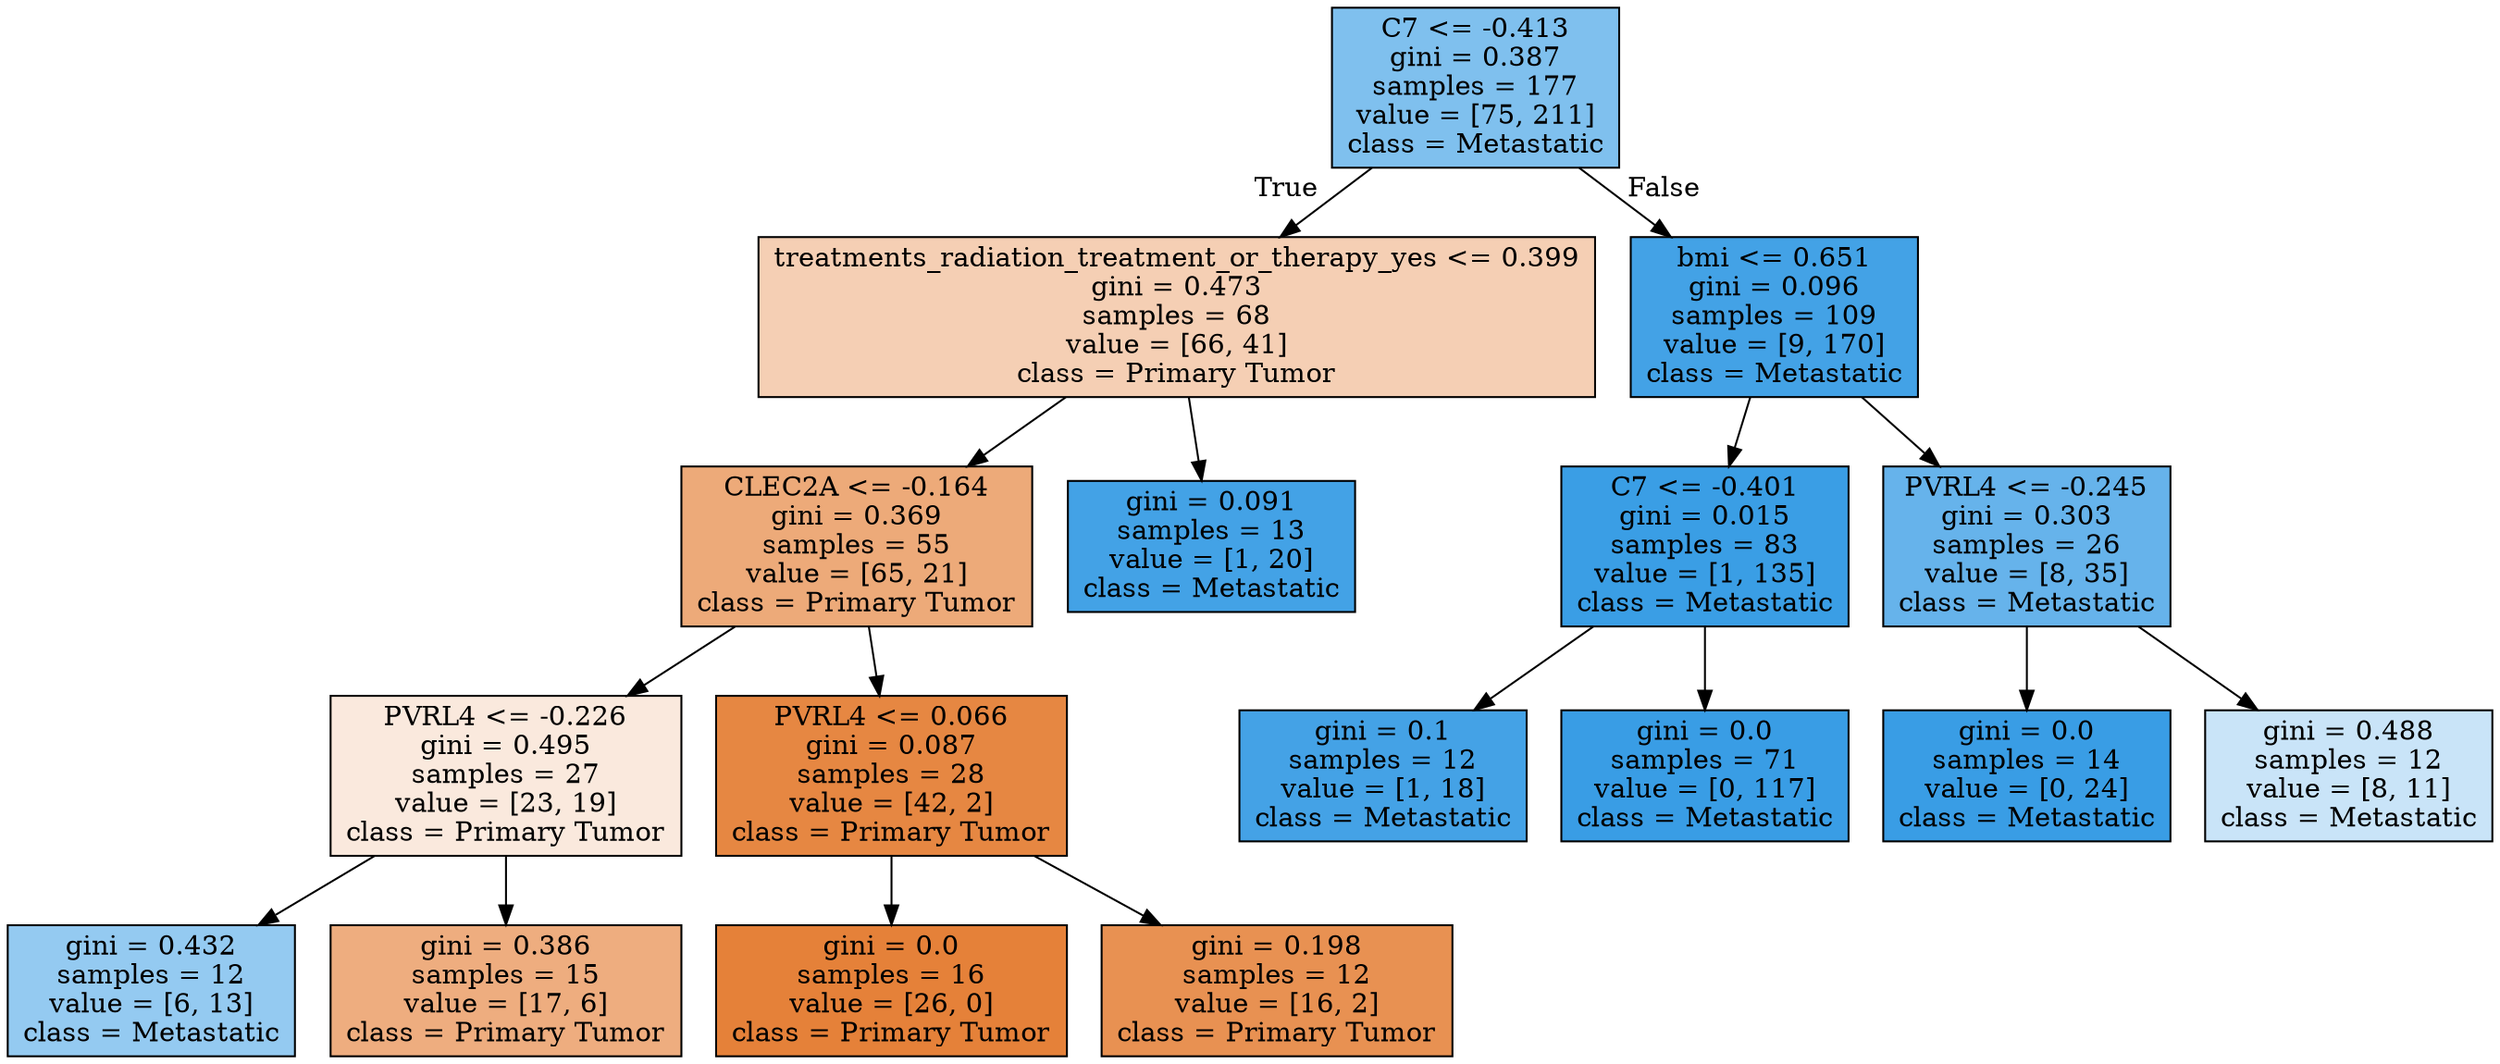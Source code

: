 digraph Tree {
node [shape=box, style="filled", color="black"] ;
0 [label="C7 <= -0.413\ngini = 0.387\nsamples = 177\nvalue = [75, 211]\nclass = Metastatic", fillcolor="#7fc0ee"] ;
1 [label="treatments_radiation_treatment_or_therapy_yes <= 0.399\ngini = 0.473\nsamples = 68\nvalue = [66, 41]\nclass = Primary Tumor", fillcolor="#f5cfb4"] ;
0 -> 1 [labeldistance=2.5, labelangle=45, headlabel="True"] ;
2 [label="CLEC2A <= -0.164\ngini = 0.369\nsamples = 55\nvalue = [65, 21]\nclass = Primary Tumor", fillcolor="#edaa79"] ;
1 -> 2 ;
3 [label="PVRL4 <= -0.226\ngini = 0.495\nsamples = 27\nvalue = [23, 19]\nclass = Primary Tumor", fillcolor="#fae9dd"] ;
2 -> 3 ;
4 [label="gini = 0.432\nsamples = 12\nvalue = [6, 13]\nclass = Metastatic", fillcolor="#94caf1"] ;
3 -> 4 ;
5 [label="gini = 0.386\nsamples = 15\nvalue = [17, 6]\nclass = Primary Tumor", fillcolor="#eead7f"] ;
3 -> 5 ;
6 [label="PVRL4 <= 0.066\ngini = 0.087\nsamples = 28\nvalue = [42, 2]\nclass = Primary Tumor", fillcolor="#e68742"] ;
2 -> 6 ;
7 [label="gini = 0.0\nsamples = 16\nvalue = [26, 0]\nclass = Primary Tumor", fillcolor="#e58139"] ;
6 -> 7 ;
8 [label="gini = 0.198\nsamples = 12\nvalue = [16, 2]\nclass = Primary Tumor", fillcolor="#e89152"] ;
6 -> 8 ;
9 [label="gini = 0.091\nsamples = 13\nvalue = [1, 20]\nclass = Metastatic", fillcolor="#43a2e6"] ;
1 -> 9 ;
10 [label="bmi <= 0.651\ngini = 0.096\nsamples = 109\nvalue = [9, 170]\nclass = Metastatic", fillcolor="#43a2e6"] ;
0 -> 10 [labeldistance=2.5, labelangle=-45, headlabel="False"] ;
11 [label="C7 <= -0.401\ngini = 0.015\nsamples = 83\nvalue = [1, 135]\nclass = Metastatic", fillcolor="#3a9ee5"] ;
10 -> 11 ;
12 [label="gini = 0.1\nsamples = 12\nvalue = [1, 18]\nclass = Metastatic", fillcolor="#44a2e6"] ;
11 -> 12 ;
13 [label="gini = 0.0\nsamples = 71\nvalue = [0, 117]\nclass = Metastatic", fillcolor="#399de5"] ;
11 -> 13 ;
14 [label="PVRL4 <= -0.245\ngini = 0.303\nsamples = 26\nvalue = [8, 35]\nclass = Metastatic", fillcolor="#66b3eb"] ;
10 -> 14 ;
15 [label="gini = 0.0\nsamples = 14\nvalue = [0, 24]\nclass = Metastatic", fillcolor="#399de5"] ;
14 -> 15 ;
16 [label="gini = 0.488\nsamples = 12\nvalue = [8, 11]\nclass = Metastatic", fillcolor="#c9e4f8"] ;
14 -> 16 ;
}